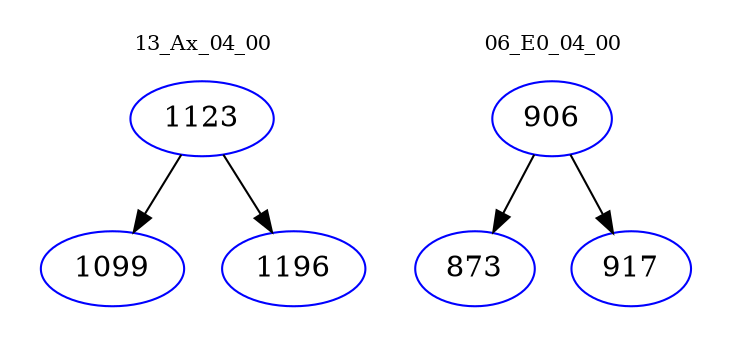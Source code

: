 digraph{
subgraph cluster_0 {
color = white
label = "13_Ax_04_00";
fontsize=10;
T0_1123 [label="1123", color="blue"]
T0_1123 -> T0_1099 [color="black"]
T0_1099 [label="1099", color="blue"]
T0_1123 -> T0_1196 [color="black"]
T0_1196 [label="1196", color="blue"]
}
subgraph cluster_1 {
color = white
label = "06_E0_04_00";
fontsize=10;
T1_906 [label="906", color="blue"]
T1_906 -> T1_873 [color="black"]
T1_873 [label="873", color="blue"]
T1_906 -> T1_917 [color="black"]
T1_917 [label="917", color="blue"]
}
}
